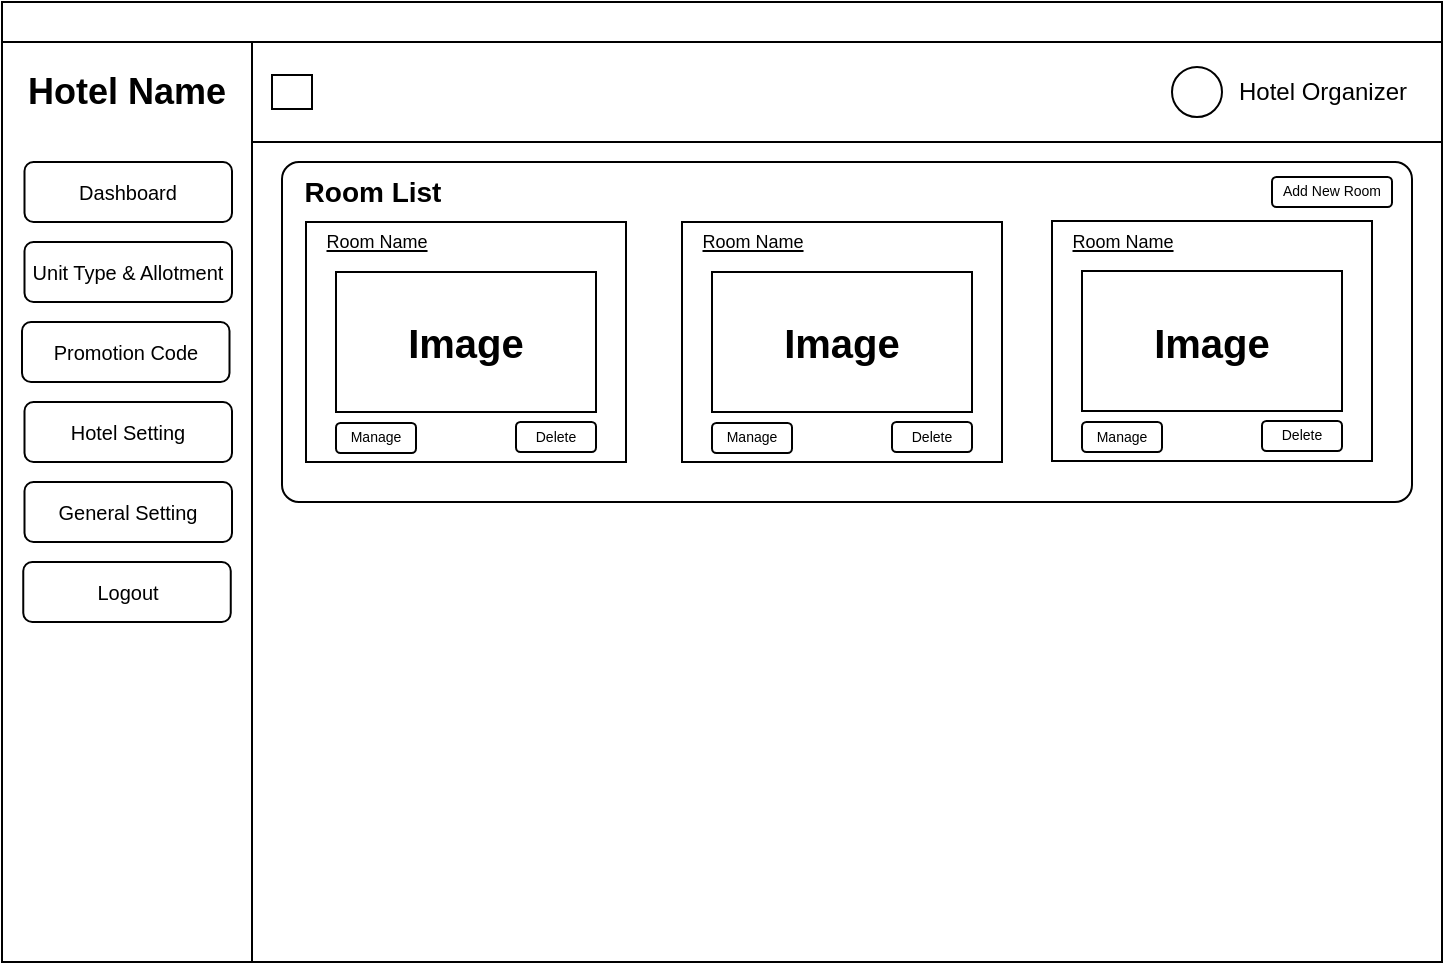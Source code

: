 <mxfile>
    <diagram id="ZLZHAy0-JbVVMohAVQLD" name="Page-1">
        <mxGraphModel dx="594" dy="310" grid="1" gridSize="10" guides="1" tooltips="1" connect="1" arrows="1" fold="1" page="1" pageScale="1" pageWidth="850" pageHeight="1100" math="0" shadow="0">
            <root>
                <mxCell id="0"/>
                <mxCell id="1" parent="0"/>
                <mxCell id="2" value="" style="rounded=0;whiteSpace=wrap;html=1;" vertex="1" parent="1">
                    <mxGeometry x="65" y="20" width="720" height="480" as="geometry"/>
                </mxCell>
                <mxCell id="3" value="" style="rounded=0;whiteSpace=wrap;html=1;" vertex="1" parent="1">
                    <mxGeometry x="65" y="40" width="125" height="460" as="geometry"/>
                </mxCell>
                <mxCell id="4" value="" style="rounded=0;whiteSpace=wrap;html=1;" vertex="1" parent="1">
                    <mxGeometry x="190" y="40" width="595" height="50" as="geometry"/>
                </mxCell>
                <mxCell id="5" value="Hotel Name" style="text;html=1;align=center;verticalAlign=middle;whiteSpace=wrap;rounded=0;fontSize=18;fontStyle=1" vertex="1" parent="1">
                    <mxGeometry x="76.25" y="50" width="102.5" height="30" as="geometry"/>
                </mxCell>
                <mxCell id="6" value="" style="group" vertex="1" connectable="0" parent="1">
                    <mxGeometry x="650" y="50" width="130" height="30" as="geometry"/>
                </mxCell>
                <mxCell id="7" value="" style="ellipse;whiteSpace=wrap;html=1;aspect=fixed;" vertex="1" parent="6">
                    <mxGeometry y="2.5" width="25" height="25" as="geometry"/>
                </mxCell>
                <mxCell id="8" value="Hotel Organizer" style="text;html=1;align=center;verticalAlign=middle;resizable=0;points=[];autosize=1;strokeColor=none;fillColor=none;" vertex="1" parent="6">
                    <mxGeometry x="20" width="110" height="30" as="geometry"/>
                </mxCell>
                <mxCell id="9" value="" style="rounded=0;whiteSpace=wrap;html=1;" vertex="1" parent="1">
                    <mxGeometry x="200" y="56.5" width="20" height="17" as="geometry"/>
                </mxCell>
                <mxCell id="10" value="Dashboard" style="rounded=1;whiteSpace=wrap;html=1;fontSize=10;" vertex="1" parent="1">
                    <mxGeometry x="76.25" y="100" width="103.75" height="30" as="geometry"/>
                </mxCell>
                <mxCell id="11" value="&lt;font style=&quot;font-size: 10px;&quot;&gt;Unit Type &amp;amp; Allotment&lt;/font&gt;" style="rounded=1;whiteSpace=wrap;html=1;" vertex="1" parent="1">
                    <mxGeometry x="76.25" y="140" width="103.75" height="30" as="geometry"/>
                </mxCell>
                <mxCell id="12" value="&lt;font style=&quot;font-size: 10px;&quot;&gt;Promotion Code&lt;/font&gt;" style="rounded=1;whiteSpace=wrap;html=1;" vertex="1" parent="1">
                    <mxGeometry x="75" y="180" width="103.75" height="30" as="geometry"/>
                </mxCell>
                <mxCell id="13" value="&lt;font style=&quot;font-size: 10px;&quot;&gt;General Setting&lt;/font&gt;" style="rounded=1;whiteSpace=wrap;html=1;" vertex="1" parent="1">
                    <mxGeometry x="76.25" y="260" width="103.75" height="30" as="geometry"/>
                </mxCell>
                <mxCell id="14" value="&lt;font style=&quot;font-size: 10px;&quot;&gt;Hotel Setting&lt;/font&gt;" style="rounded=1;whiteSpace=wrap;html=1;" vertex="1" parent="1">
                    <mxGeometry x="76.25" y="220" width="103.75" height="30" as="geometry"/>
                </mxCell>
                <mxCell id="15" value="&lt;font style=&quot;font-size: 10px;&quot;&gt;Logout&lt;/font&gt;" style="rounded=1;whiteSpace=wrap;html=1;" vertex="1" parent="1">
                    <mxGeometry x="75.63" y="300" width="103.75" height="30" as="geometry"/>
                </mxCell>
                <mxCell id="16" value="" style="rounded=1;whiteSpace=wrap;html=1;rotation=0;imageAspect=1;arcSize=5;" vertex="1" parent="1">
                    <mxGeometry x="205" y="100" width="565" height="170" as="geometry"/>
                </mxCell>
                <mxCell id="17" value="&lt;font style=&quot;font-size: 14px;&quot;&gt;&lt;b&gt;Room List&lt;/b&gt;&lt;/font&gt;" style="text;html=1;align=center;verticalAlign=middle;resizable=0;points=[];autosize=1;strokeColor=none;fillColor=none;" vertex="1" parent="1">
                    <mxGeometry x="205" y="100" width="90" height="30" as="geometry"/>
                </mxCell>
                <mxCell id="48" value="" style="rounded=0;whiteSpace=wrap;html=1;" vertex="1" parent="1">
                    <mxGeometry x="217" y="130" width="160" height="120" as="geometry"/>
                </mxCell>
                <mxCell id="49" value="" style="rounded=0;whiteSpace=wrap;html=1;" vertex="1" parent="1">
                    <mxGeometry x="405" y="130" width="160" height="120" as="geometry"/>
                </mxCell>
                <mxCell id="50" value="&lt;u&gt;Room Name&lt;/u&gt;" style="text;html=1;align=center;verticalAlign=middle;resizable=0;points=[];autosize=1;strokeColor=none;fillColor=none;fontSize=9;" vertex="1" parent="1">
                    <mxGeometry x="217" y="130" width="70" height="20" as="geometry"/>
                </mxCell>
                <mxCell id="51" value="&lt;u&gt;Room Name&lt;/u&gt;" style="text;html=1;align=center;verticalAlign=middle;resizable=0;points=[];autosize=1;strokeColor=none;fillColor=none;fontSize=9;" vertex="1" parent="1">
                    <mxGeometry x="405" y="130" width="70" height="20" as="geometry"/>
                </mxCell>
                <mxCell id="52" value="&lt;b&gt;&lt;font style=&quot;font-size: 20px;&quot;&gt;Image&lt;/font&gt;&lt;/b&gt;" style="rounded=0;whiteSpace=wrap;html=1;" vertex="1" parent="1">
                    <mxGeometry x="232" y="155" width="130" height="70" as="geometry"/>
                </mxCell>
                <mxCell id="53" value="&lt;b&gt;&lt;font style=&quot;font-size: 20px;&quot;&gt;Image&lt;/font&gt;&lt;/b&gt;" style="rounded=0;whiteSpace=wrap;html=1;" vertex="1" parent="1">
                    <mxGeometry x="420" y="155" width="130" height="70" as="geometry"/>
                </mxCell>
                <mxCell id="54" value="&lt;font&gt;Manage&lt;/font&gt;" style="rounded=1;whiteSpace=wrap;html=1;fontSize=7;" vertex="1" parent="1">
                    <mxGeometry x="232" y="230.5" width="40" height="15" as="geometry"/>
                </mxCell>
                <mxCell id="55" value="&lt;font&gt;Manage&lt;/font&gt;" style="rounded=1;whiteSpace=wrap;html=1;fontSize=7;" vertex="1" parent="1">
                    <mxGeometry x="420" y="230.5" width="40" height="15" as="geometry"/>
                </mxCell>
                <mxCell id="56" value="&lt;font&gt;Delete&lt;/font&gt;" style="rounded=1;whiteSpace=wrap;html=1;fontSize=7;" vertex="1" parent="1">
                    <mxGeometry x="510" y="230" width="40" height="15" as="geometry"/>
                </mxCell>
                <mxCell id="57" value="&lt;font&gt;Delete&lt;/font&gt;" style="rounded=1;whiteSpace=wrap;html=1;fontSize=7;" vertex="1" parent="1">
                    <mxGeometry x="322" y="230" width="40" height="15" as="geometry"/>
                </mxCell>
                <mxCell id="58" value="&lt;font&gt;Add New Room&lt;/font&gt;" style="rounded=1;whiteSpace=wrap;html=1;fontSize=7;" vertex="1" parent="1">
                    <mxGeometry x="700" y="107.5" width="60" height="15" as="geometry"/>
                </mxCell>
                <mxCell id="60" value="" style="rounded=0;whiteSpace=wrap;html=1;" vertex="1" parent="1">
                    <mxGeometry x="590" y="129.5" width="160" height="120" as="geometry"/>
                </mxCell>
                <mxCell id="61" value="&lt;u&gt;Room Name&lt;/u&gt;" style="text;html=1;align=center;verticalAlign=middle;resizable=0;points=[];autosize=1;strokeColor=none;fillColor=none;fontSize=9;" vertex="1" parent="1">
                    <mxGeometry x="590" y="129.5" width="70" height="20" as="geometry"/>
                </mxCell>
                <mxCell id="62" value="&lt;b&gt;&lt;font style=&quot;font-size: 20px;&quot;&gt;Image&lt;/font&gt;&lt;/b&gt;" style="rounded=0;whiteSpace=wrap;html=1;" vertex="1" parent="1">
                    <mxGeometry x="605" y="154.5" width="130" height="70" as="geometry"/>
                </mxCell>
                <mxCell id="63" value="&lt;font&gt;Manage&lt;/font&gt;" style="rounded=1;whiteSpace=wrap;html=1;fontSize=7;" vertex="1" parent="1">
                    <mxGeometry x="605" y="230" width="40" height="15" as="geometry"/>
                </mxCell>
                <mxCell id="64" value="&lt;font&gt;Delete&lt;/font&gt;" style="rounded=1;whiteSpace=wrap;html=1;fontSize=7;" vertex="1" parent="1">
                    <mxGeometry x="695" y="229.5" width="40" height="15" as="geometry"/>
                </mxCell>
            </root>
        </mxGraphModel>
    </diagram>
</mxfile>